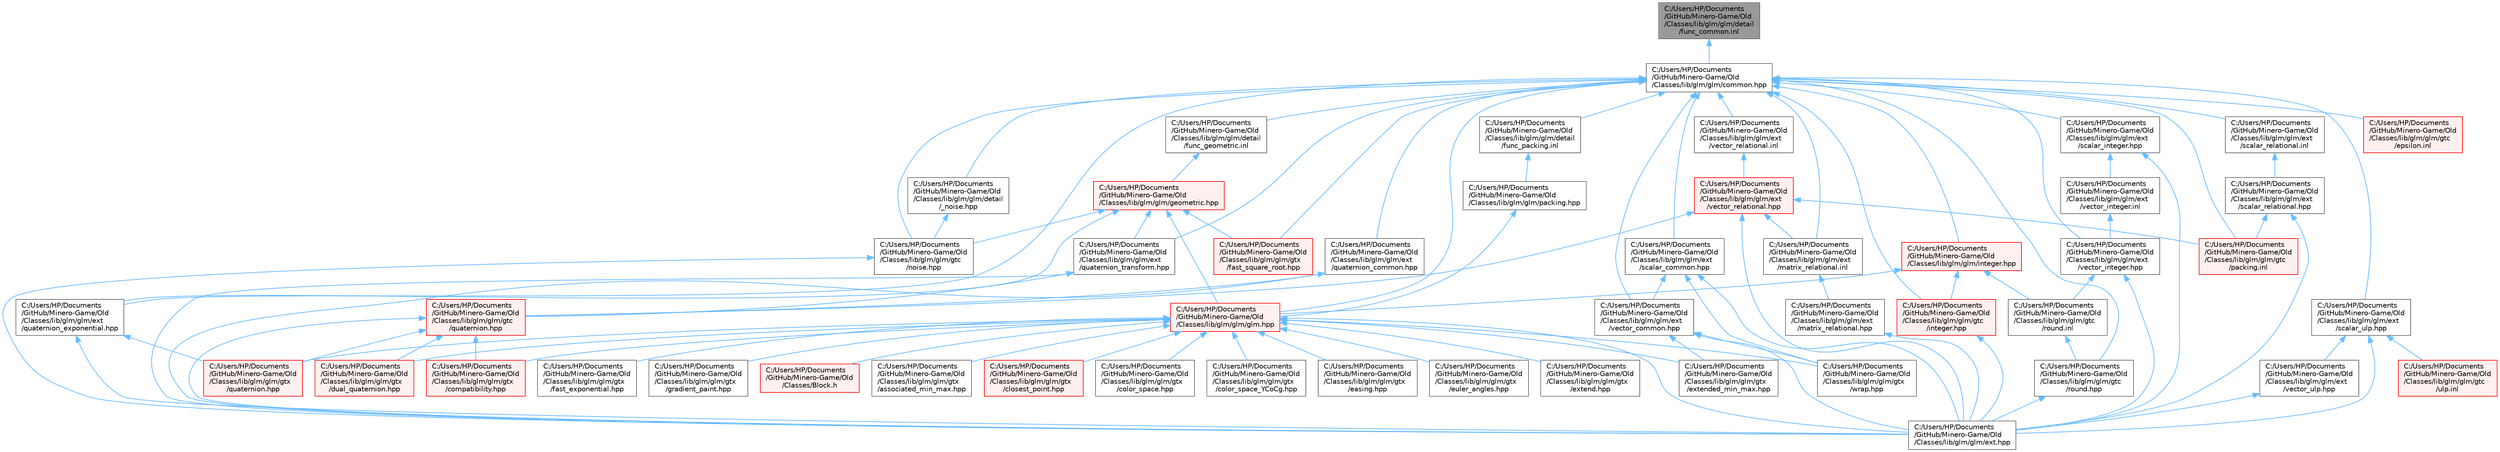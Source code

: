 digraph "C:/Users/HP/Documents/GitHub/Minero-Game/Old/Classes/lib/glm/glm/detail/func_common.inl"
{
 // LATEX_PDF_SIZE
  bgcolor="transparent";
  edge [fontname=Helvetica,fontsize=10,labelfontname=Helvetica,labelfontsize=10];
  node [fontname=Helvetica,fontsize=10,shape=box,height=0.2,width=0.4];
  Node1 [id="Node000001",label="C:/Users/HP/Documents\l/GitHub/Minero-Game/Old\l/Classes/lib/glm/glm/detail\l/func_common.inl",height=0.2,width=0.4,color="gray40", fillcolor="grey60", style="filled", fontcolor="black",tooltip=" "];
  Node1 -> Node2 [id="edge181_Node000001_Node000002",dir="back",color="steelblue1",style="solid",tooltip=" "];
  Node2 [id="Node000002",label="C:/Users/HP/Documents\l/GitHub/Minero-Game/Old\l/Classes/lib/glm/glm/common.hpp",height=0.2,width=0.4,color="grey40", fillcolor="white", style="filled",URL="$_old_2_classes_2lib_2glm_2glm_2common_8hpp.html",tooltip=" "];
  Node2 -> Node3 [id="edge182_Node000002_Node000003",dir="back",color="steelblue1",style="solid",tooltip=" "];
  Node3 [id="Node000003",label="C:/Users/HP/Documents\l/GitHub/Minero-Game/Old\l/Classes/lib/glm/glm/detail\l/_noise.hpp",height=0.2,width=0.4,color="grey40", fillcolor="white", style="filled",URL="$_old_2_classes_2lib_2glm_2glm_2detail_2__noise_8hpp.html",tooltip=" "];
  Node3 -> Node4 [id="edge183_Node000003_Node000004",dir="back",color="steelblue1",style="solid",tooltip=" "];
  Node4 [id="Node000004",label="C:/Users/HP/Documents\l/GitHub/Minero-Game/Old\l/Classes/lib/glm/glm/gtc\l/noise.hpp",height=0.2,width=0.4,color="grey40", fillcolor="white", style="filled",URL="$_old_2_classes_2lib_2glm_2glm_2gtc_2noise_8hpp.html",tooltip=" "];
  Node4 -> Node5 [id="edge184_Node000004_Node000005",dir="back",color="steelblue1",style="solid",tooltip=" "];
  Node5 [id="Node000005",label="C:/Users/HP/Documents\l/GitHub/Minero-Game/Old\l/Classes/lib/glm/glm/ext.hpp",height=0.2,width=0.4,color="grey40", fillcolor="white", style="filled",URL="$_old_2_classes_2lib_2glm_2glm_2ext_8hpp.html",tooltip=" "];
  Node2 -> Node6 [id="edge185_Node000002_Node000006",dir="back",color="steelblue1",style="solid",tooltip=" "];
  Node6 [id="Node000006",label="C:/Users/HP/Documents\l/GitHub/Minero-Game/Old\l/Classes/lib/glm/glm/detail\l/func_geometric.inl",height=0.2,width=0.4,color="grey40", fillcolor="white", style="filled",URL="$_old_2_classes_2lib_2glm_2glm_2detail_2func__geometric_8inl.html",tooltip=" "];
  Node6 -> Node7 [id="edge186_Node000006_Node000007",dir="back",color="steelblue1",style="solid",tooltip=" "];
  Node7 [id="Node000007",label="C:/Users/HP/Documents\l/GitHub/Minero-Game/Old\l/Classes/lib/glm/glm/geometric.hpp",height=0.2,width=0.4,color="red", fillcolor="#FFF0F0", style="filled",URL="$_old_2_classes_2lib_2glm_2glm_2geometric_8hpp.html",tooltip=" "];
  Node7 -> Node141 [id="edge187_Node000007_Node000141",dir="back",color="steelblue1",style="solid",tooltip=" "];
  Node141 [id="Node000141",label="C:/Users/HP/Documents\l/GitHub/Minero-Game/Old\l/Classes/lib/glm/glm/ext\l/quaternion_exponential.hpp",height=0.2,width=0.4,color="grey40", fillcolor="white", style="filled",URL="$_old_2_classes_2lib_2glm_2glm_2ext_2quaternion__exponential_8hpp.html",tooltip=" "];
  Node141 -> Node5 [id="edge188_Node000141_Node000005",dir="back",color="steelblue1",style="solid",tooltip=" "];
  Node141 -> Node70 [id="edge189_Node000141_Node000070",dir="back",color="steelblue1",style="solid",tooltip=" "];
  Node70 [id="Node000070",label="C:/Users/HP/Documents\l/GitHub/Minero-Game/Old\l/Classes/lib/glm/glm/gtx\l/quaternion.hpp",height=0.2,width=0.4,color="red", fillcolor="#FFF0F0", style="filled",URL="$_old_2_classes_2lib_2glm_2glm_2gtx_2quaternion_8hpp.html",tooltip=" "];
  Node7 -> Node145 [id="edge190_Node000007_Node000145",dir="back",color="steelblue1",style="solid",tooltip=" "];
  Node145 [id="Node000145",label="C:/Users/HP/Documents\l/GitHub/Minero-Game/Old\l/Classes/lib/glm/glm/ext\l/quaternion_transform.hpp",height=0.2,width=0.4,color="grey40", fillcolor="white", style="filled",URL="$_old_2_classes_2lib_2glm_2glm_2ext_2quaternion__transform_8hpp.html",tooltip=" "];
  Node145 -> Node5 [id="edge191_Node000145_Node000005",dir="back",color="steelblue1",style="solid",tooltip=" "];
  Node145 -> Node107 [id="edge192_Node000145_Node000107",dir="back",color="steelblue1",style="solid",tooltip=" "];
  Node107 [id="Node000107",label="C:/Users/HP/Documents\l/GitHub/Minero-Game/Old\l/Classes/lib/glm/glm/gtc\l/quaternion.hpp",height=0.2,width=0.4,color="red", fillcolor="#FFF0F0", style="filled",URL="$_old_2_classes_2lib_2glm_2glm_2gtc_2quaternion_8hpp.html",tooltip=" "];
  Node107 -> Node5 [id="edge193_Node000107_Node000005",dir="back",color="steelblue1",style="solid",tooltip=" "];
  Node107 -> Node40 [id="edge194_Node000107_Node000040",dir="back",color="steelblue1",style="solid",tooltip=" "];
  Node40 [id="Node000040",label="C:/Users/HP/Documents\l/GitHub/Minero-Game/Old\l/Classes/lib/glm/glm/gtx\l/compatibility.hpp",height=0.2,width=0.4,color="red", fillcolor="#FFF0F0", style="filled",URL="$_old_2_classes_2lib_2glm_2glm_2gtx_2compatibility_8hpp.html",tooltip=" "];
  Node107 -> Node43 [id="edge195_Node000107_Node000043",dir="back",color="steelblue1",style="solid",tooltip=" "];
  Node43 [id="Node000043",label="C:/Users/HP/Documents\l/GitHub/Minero-Game/Old\l/Classes/lib/glm/glm/gtx\l/dual_quaternion.hpp",height=0.2,width=0.4,color="red", fillcolor="#FFF0F0", style="filled",URL="$_old_2_classes_2lib_2glm_2glm_2gtx_2dual__quaternion_8hpp.html",tooltip=" "];
  Node107 -> Node70 [id="edge196_Node000107_Node000070",dir="back",color="steelblue1",style="solid",tooltip=" "];
  Node7 -> Node18 [id="edge197_Node000007_Node000018",dir="back",color="steelblue1",style="solid",tooltip=" "];
  Node18 [id="Node000018",label="C:/Users/HP/Documents\l/GitHub/Minero-Game/Old\l/Classes/lib/glm/glm/glm.hpp",height=0.2,width=0.4,color="red", fillcolor="#FFF0F0", style="filled",URL="$_old_2_classes_2lib_2glm_2glm_2glm_8hpp.html",tooltip=" "];
  Node18 -> Node19 [id="edge198_Node000018_Node000019",dir="back",color="steelblue1",style="solid",tooltip=" "];
  Node19 [id="Node000019",label="C:/Users/HP/Documents\l/GitHub/Minero-Game/Old\l/Classes/Block.h",height=0.2,width=0.4,color="red", fillcolor="#FFF0F0", style="filled",URL="$_old_2_classes_2_block_8h.html",tooltip=" "];
  Node18 -> Node5 [id="edge199_Node000018_Node000005",dir="back",color="steelblue1",style="solid",tooltip=" "];
  Node18 -> Node35 [id="edge200_Node000018_Node000035",dir="back",color="steelblue1",style="solid",tooltip=" "];
  Node35 [id="Node000035",label="C:/Users/HP/Documents\l/GitHub/Minero-Game/Old\l/Classes/lib/glm/glm/gtx\l/associated_min_max.hpp",height=0.2,width=0.4,color="grey40", fillcolor="white", style="filled",URL="$_old_2_classes_2lib_2glm_2glm_2gtx_2associated__min__max_8hpp.html",tooltip=" "];
  Node18 -> Node36 [id="edge201_Node000018_Node000036",dir="back",color="steelblue1",style="solid",tooltip=" "];
  Node36 [id="Node000036",label="C:/Users/HP/Documents\l/GitHub/Minero-Game/Old\l/Classes/lib/glm/glm/gtx\l/closest_point.hpp",height=0.2,width=0.4,color="red", fillcolor="#FFF0F0", style="filled",URL="$_old_2_classes_2lib_2glm_2glm_2gtx_2closest__point_8hpp.html",tooltip=" "];
  Node18 -> Node38 [id="edge202_Node000018_Node000038",dir="back",color="steelblue1",style="solid",tooltip=" "];
  Node38 [id="Node000038",label="C:/Users/HP/Documents\l/GitHub/Minero-Game/Old\l/Classes/lib/glm/glm/gtx\l/color_space.hpp",height=0.2,width=0.4,color="grey40", fillcolor="white", style="filled",URL="$_old_2_classes_2lib_2glm_2glm_2gtx_2color__space_8hpp.html",tooltip=" "];
  Node18 -> Node39 [id="edge203_Node000018_Node000039",dir="back",color="steelblue1",style="solid",tooltip=" "];
  Node39 [id="Node000039",label="C:/Users/HP/Documents\l/GitHub/Minero-Game/Old\l/Classes/lib/glm/glm/gtx\l/color_space_YCoCg.hpp",height=0.2,width=0.4,color="grey40", fillcolor="white", style="filled",URL="$_old_2_classes_2lib_2glm_2glm_2gtx_2color__space___y_co_cg_8hpp.html",tooltip=" "];
  Node18 -> Node40 [id="edge204_Node000018_Node000040",dir="back",color="steelblue1",style="solid",tooltip=" "];
  Node18 -> Node43 [id="edge205_Node000018_Node000043",dir="back",color="steelblue1",style="solid",tooltip=" "];
  Node18 -> Node49 [id="edge206_Node000018_Node000049",dir="back",color="steelblue1",style="solid",tooltip=" "];
  Node49 [id="Node000049",label="C:/Users/HP/Documents\l/GitHub/Minero-Game/Old\l/Classes/lib/glm/glm/gtx\l/easing.hpp",height=0.2,width=0.4,color="grey40", fillcolor="white", style="filled",URL="$_old_2_classes_2lib_2glm_2glm_2gtx_2easing_8hpp.html",tooltip=" "];
  Node18 -> Node42 [id="edge207_Node000018_Node000042",dir="back",color="steelblue1",style="solid",tooltip=" "];
  Node42 [id="Node000042",label="C:/Users/HP/Documents\l/GitHub/Minero-Game/Old\l/Classes/lib/glm/glm/gtx\l/euler_angles.hpp",height=0.2,width=0.4,color="grey40", fillcolor="white", style="filled",URL="$_old_2_classes_2lib_2glm_2glm_2gtx_2euler__angles_8hpp.html",tooltip=" "];
  Node18 -> Node50 [id="edge208_Node000018_Node000050",dir="back",color="steelblue1",style="solid",tooltip=" "];
  Node50 [id="Node000050",label="C:/Users/HP/Documents\l/GitHub/Minero-Game/Old\l/Classes/lib/glm/glm/gtx\l/extend.hpp",height=0.2,width=0.4,color="grey40", fillcolor="white", style="filled",URL="$_old_2_classes_2lib_2glm_2glm_2gtx_2extend_8hpp.html",tooltip=" "];
  Node18 -> Node51 [id="edge209_Node000018_Node000051",dir="back",color="steelblue1",style="solid",tooltip=" "];
  Node51 [id="Node000051",label="C:/Users/HP/Documents\l/GitHub/Minero-Game/Old\l/Classes/lib/glm/glm/gtx\l/extended_min_max.hpp",height=0.2,width=0.4,color="grey40", fillcolor="white", style="filled",URL="$_old_2_classes_2lib_2glm_2glm_2gtx_2extended__min__max_8hpp.html",tooltip=" "];
  Node18 -> Node52 [id="edge210_Node000018_Node000052",dir="back",color="steelblue1",style="solid",tooltip=" "];
  Node52 [id="Node000052",label="C:/Users/HP/Documents\l/GitHub/Minero-Game/Old\l/Classes/lib/glm/glm/gtx\l/fast_exponential.hpp",height=0.2,width=0.4,color="grey40", fillcolor="white", style="filled",URL="$_old_2_classes_2lib_2glm_2glm_2gtx_2fast__exponential_8hpp.html",tooltip=" "];
  Node18 -> Node53 [id="edge211_Node000018_Node000053",dir="back",color="steelblue1",style="solid",tooltip=" "];
  Node53 [id="Node000053",label="C:/Users/HP/Documents\l/GitHub/Minero-Game/Old\l/Classes/lib/glm/glm/gtx\l/gradient_paint.hpp",height=0.2,width=0.4,color="grey40", fillcolor="white", style="filled",URL="$_old_2_classes_2lib_2glm_2glm_2gtx_2gradient__paint_8hpp.html",tooltip=" "];
  Node18 -> Node70 [id="edge212_Node000018_Node000070",dir="back",color="steelblue1",style="solid",tooltip=" "];
  Node18 -> Node82 [id="edge213_Node000018_Node000082",dir="back",color="steelblue1",style="solid",tooltip=" "];
  Node82 [id="Node000082",label="C:/Users/HP/Documents\l/GitHub/Minero-Game/Old\l/Classes/lib/glm/glm/gtx\l/wrap.hpp",height=0.2,width=0.4,color="grey40", fillcolor="white", style="filled",URL="$_old_2_classes_2lib_2glm_2glm_2gtx_2wrap_8hpp.html",tooltip=" "];
  Node7 -> Node4 [id="edge214_Node000007_Node000004",dir="back",color="steelblue1",style="solid",tooltip=" "];
  Node7 -> Node150 [id="edge215_Node000007_Node000150",dir="back",color="steelblue1",style="solid",tooltip=" "];
  Node150 [id="Node000150",label="C:/Users/HP/Documents\l/GitHub/Minero-Game/Old\l/Classes/lib/glm/glm/gtx\l/fast_square_root.hpp",height=0.2,width=0.4,color="red", fillcolor="#FFF0F0", style="filled",URL="$_old_2_classes_2lib_2glm_2glm_2gtx_2fast__square__root_8hpp.html",tooltip=" "];
  Node2 -> Node153 [id="edge216_Node000002_Node000153",dir="back",color="steelblue1",style="solid",tooltip=" "];
  Node153 [id="Node000153",label="C:/Users/HP/Documents\l/GitHub/Minero-Game/Old\l/Classes/lib/glm/glm/detail\l/func_packing.inl",height=0.2,width=0.4,color="grey40", fillcolor="white", style="filled",URL="$_old_2_classes_2lib_2glm_2glm_2detail_2func__packing_8inl.html",tooltip=" "];
  Node153 -> Node154 [id="edge217_Node000153_Node000154",dir="back",color="steelblue1",style="solid",tooltip=" "];
  Node154 [id="Node000154",label="C:/Users/HP/Documents\l/GitHub/Minero-Game/Old\l/Classes/lib/glm/glm/packing.hpp",height=0.2,width=0.4,color="grey40", fillcolor="white", style="filled",URL="$_old_2_classes_2lib_2glm_2glm_2packing_8hpp.html",tooltip=" "];
  Node154 -> Node18 [id="edge218_Node000154_Node000018",dir="back",color="steelblue1",style="solid",tooltip=" "];
  Node2 -> Node155 [id="edge219_Node000002_Node000155",dir="back",color="steelblue1",style="solid",tooltip=" "];
  Node155 [id="Node000155",label="C:/Users/HP/Documents\l/GitHub/Minero-Game/Old\l/Classes/lib/glm/glm/ext\l/matrix_relational.inl",height=0.2,width=0.4,color="grey40", fillcolor="white", style="filled",URL="$_old_2_classes_2lib_2glm_2glm_2ext_2matrix__relational_8inl.html",tooltip=" "];
  Node155 -> Node156 [id="edge220_Node000155_Node000156",dir="back",color="steelblue1",style="solid",tooltip=" "];
  Node156 [id="Node000156",label="C:/Users/HP/Documents\l/GitHub/Minero-Game/Old\l/Classes/lib/glm/glm/ext\l/matrix_relational.hpp",height=0.2,width=0.4,color="grey40", fillcolor="white", style="filled",URL="$_old_2_classes_2lib_2glm_2glm_2ext_2matrix__relational_8hpp.html",tooltip=" "];
  Node156 -> Node5 [id="edge221_Node000156_Node000005",dir="back",color="steelblue1",style="solid",tooltip=" "];
  Node2 -> Node144 [id="edge222_Node000002_Node000144",dir="back",color="steelblue1",style="solid",tooltip=" "];
  Node144 [id="Node000144",label="C:/Users/HP/Documents\l/GitHub/Minero-Game/Old\l/Classes/lib/glm/glm/ext\l/quaternion_common.hpp",height=0.2,width=0.4,color="grey40", fillcolor="white", style="filled",URL="$_old_2_classes_2lib_2glm_2glm_2ext_2quaternion__common_8hpp.html",tooltip=" "];
  Node144 -> Node5 [id="edge223_Node000144_Node000005",dir="back",color="steelblue1",style="solid",tooltip=" "];
  Node144 -> Node107 [id="edge224_Node000144_Node000107",dir="back",color="steelblue1",style="solid",tooltip=" "];
  Node2 -> Node141 [id="edge225_Node000002_Node000141",dir="back",color="steelblue1",style="solid",tooltip=" "];
  Node2 -> Node145 [id="edge226_Node000002_Node000145",dir="back",color="steelblue1",style="solid",tooltip=" "];
  Node2 -> Node157 [id="edge227_Node000002_Node000157",dir="back",color="steelblue1",style="solid",tooltip=" "];
  Node157 [id="Node000157",label="C:/Users/HP/Documents\l/GitHub/Minero-Game/Old\l/Classes/lib/glm/glm/ext\l/scalar_common.hpp",height=0.2,width=0.4,color="grey40", fillcolor="white", style="filled",URL="$_old_2_classes_2lib_2glm_2glm_2ext_2scalar__common_8hpp.html",tooltip=" "];
  Node157 -> Node5 [id="edge228_Node000157_Node000005",dir="back",color="steelblue1",style="solid",tooltip=" "];
  Node157 -> Node158 [id="edge229_Node000157_Node000158",dir="back",color="steelblue1",style="solid",tooltip=" "];
  Node158 [id="Node000158",label="C:/Users/HP/Documents\l/GitHub/Minero-Game/Old\l/Classes/lib/glm/glm/ext\l/vector_common.hpp",height=0.2,width=0.4,color="grey40", fillcolor="white", style="filled",URL="$_old_2_classes_2lib_2glm_2glm_2ext_2vector__common_8hpp.html",tooltip=" "];
  Node158 -> Node5 [id="edge230_Node000158_Node000005",dir="back",color="steelblue1",style="solid",tooltip=" "];
  Node158 -> Node51 [id="edge231_Node000158_Node000051",dir="back",color="steelblue1",style="solid",tooltip=" "];
  Node158 -> Node82 [id="edge232_Node000158_Node000082",dir="back",color="steelblue1",style="solid",tooltip=" "];
  Node157 -> Node82 [id="edge233_Node000157_Node000082",dir="back",color="steelblue1",style="solid",tooltip=" "];
  Node2 -> Node159 [id="edge234_Node000002_Node000159",dir="back",color="steelblue1",style="solid",tooltip=" "];
  Node159 [id="Node000159",label="C:/Users/HP/Documents\l/GitHub/Minero-Game/Old\l/Classes/lib/glm/glm/ext\l/scalar_integer.hpp",height=0.2,width=0.4,color="grey40", fillcolor="white", style="filled",URL="$_old_2_classes_2lib_2glm_2glm_2ext_2scalar__integer_8hpp.html",tooltip=" "];
  Node159 -> Node5 [id="edge235_Node000159_Node000005",dir="back",color="steelblue1",style="solid",tooltip=" "];
  Node159 -> Node160 [id="edge236_Node000159_Node000160",dir="back",color="steelblue1",style="solid",tooltip=" "];
  Node160 [id="Node000160",label="C:/Users/HP/Documents\l/GitHub/Minero-Game/Old\l/Classes/lib/glm/glm/ext\l/vector_integer.inl",height=0.2,width=0.4,color="grey40", fillcolor="white", style="filled",URL="$_old_2_classes_2lib_2glm_2glm_2ext_2vector__integer_8inl.html",tooltip=" "];
  Node160 -> Node161 [id="edge237_Node000160_Node000161",dir="back",color="steelblue1",style="solid",tooltip=" "];
  Node161 [id="Node000161",label="C:/Users/HP/Documents\l/GitHub/Minero-Game/Old\l/Classes/lib/glm/glm/ext\l/vector_integer.hpp",height=0.2,width=0.4,color="grey40", fillcolor="white", style="filled",URL="$_old_2_classes_2lib_2glm_2glm_2ext_2vector__integer_8hpp.html",tooltip=" "];
  Node161 -> Node5 [id="edge238_Node000161_Node000005",dir="back",color="steelblue1",style="solid",tooltip=" "];
  Node161 -> Node162 [id="edge239_Node000161_Node000162",dir="back",color="steelblue1",style="solid",tooltip=" "];
  Node162 [id="Node000162",label="C:/Users/HP/Documents\l/GitHub/Minero-Game/Old\l/Classes/lib/glm/glm/gtc\l/round.inl",height=0.2,width=0.4,color="grey40", fillcolor="white", style="filled",URL="$_old_2_classes_2lib_2glm_2glm_2gtc_2round_8inl.html",tooltip=" "];
  Node162 -> Node163 [id="edge240_Node000162_Node000163",dir="back",color="steelblue1",style="solid",tooltip=" "];
  Node163 [id="Node000163",label="C:/Users/HP/Documents\l/GitHub/Minero-Game/Old\l/Classes/lib/glm/glm/gtc\l/round.hpp",height=0.2,width=0.4,color="grey40", fillcolor="white", style="filled",URL="$_old_2_classes_2lib_2glm_2glm_2gtc_2round_8hpp.html",tooltip=" "];
  Node163 -> Node5 [id="edge241_Node000163_Node000005",dir="back",color="steelblue1",style="solid",tooltip=" "];
  Node2 -> Node164 [id="edge242_Node000002_Node000164",dir="back",color="steelblue1",style="solid",tooltip=" "];
  Node164 [id="Node000164",label="C:/Users/HP/Documents\l/GitHub/Minero-Game/Old\l/Classes/lib/glm/glm/ext\l/scalar_relational.inl",height=0.2,width=0.4,color="grey40", fillcolor="white", style="filled",URL="$_old_2_classes_2lib_2glm_2glm_2ext_2scalar__relational_8inl.html",tooltip=" "];
  Node164 -> Node165 [id="edge243_Node000164_Node000165",dir="back",color="steelblue1",style="solid",tooltip=" "];
  Node165 [id="Node000165",label="C:/Users/HP/Documents\l/GitHub/Minero-Game/Old\l/Classes/lib/glm/glm/ext\l/scalar_relational.hpp",height=0.2,width=0.4,color="grey40", fillcolor="white", style="filled",URL="$_old_2_classes_2lib_2glm_2glm_2ext_2scalar__relational_8hpp.html",tooltip=" "];
  Node165 -> Node5 [id="edge244_Node000165_Node000005",dir="back",color="steelblue1",style="solid",tooltip=" "];
  Node165 -> Node166 [id="edge245_Node000165_Node000166",dir="back",color="steelblue1",style="solid",tooltip=" "];
  Node166 [id="Node000166",label="C:/Users/HP/Documents\l/GitHub/Minero-Game/Old\l/Classes/lib/glm/glm/gtc\l/packing.inl",height=0.2,width=0.4,color="red", fillcolor="#FFF0F0", style="filled",URL="$_old_2_classes_2lib_2glm_2glm_2gtc_2packing_8inl.html",tooltip=" "];
  Node2 -> Node167 [id="edge246_Node000002_Node000167",dir="back",color="steelblue1",style="solid",tooltip=" "];
  Node167 [id="Node000167",label="C:/Users/HP/Documents\l/GitHub/Minero-Game/Old\l/Classes/lib/glm/glm/ext\l/scalar_ulp.hpp",height=0.2,width=0.4,color="grey40", fillcolor="white", style="filled",URL="$_old_2_classes_2lib_2glm_2glm_2ext_2scalar__ulp_8hpp.html",tooltip=" "];
  Node167 -> Node5 [id="edge247_Node000167_Node000005",dir="back",color="steelblue1",style="solid",tooltip=" "];
  Node167 -> Node168 [id="edge248_Node000167_Node000168",dir="back",color="steelblue1",style="solid",tooltip=" "];
  Node168 [id="Node000168",label="C:/Users/HP/Documents\l/GitHub/Minero-Game/Old\l/Classes/lib/glm/glm/ext\l/vector_ulp.hpp",height=0.2,width=0.4,color="grey40", fillcolor="white", style="filled",URL="$_old_2_classes_2lib_2glm_2glm_2ext_2vector__ulp_8hpp.html",tooltip=" "];
  Node168 -> Node5 [id="edge249_Node000168_Node000005",dir="back",color="steelblue1",style="solid",tooltip=" "];
  Node167 -> Node169 [id="edge250_Node000167_Node000169",dir="back",color="steelblue1",style="solid",tooltip=" "];
  Node169 [id="Node000169",label="C:/Users/HP/Documents\l/GitHub/Minero-Game/Old\l/Classes/lib/glm/glm/gtc\l/ulp.inl",height=0.2,width=0.4,color="red", fillcolor="#FFF0F0", style="filled",URL="$_old_2_classes_2lib_2glm_2glm_2gtc_2ulp_8inl.html",tooltip=" "];
  Node2 -> Node158 [id="edge251_Node000002_Node000158",dir="back",color="steelblue1",style="solid",tooltip=" "];
  Node2 -> Node161 [id="edge252_Node000002_Node000161",dir="back",color="steelblue1",style="solid",tooltip=" "];
  Node2 -> Node171 [id="edge253_Node000002_Node000171",dir="back",color="steelblue1",style="solid",tooltip=" "];
  Node171 [id="Node000171",label="C:/Users/HP/Documents\l/GitHub/Minero-Game/Old\l/Classes/lib/glm/glm/ext\l/vector_relational.inl",height=0.2,width=0.4,color="grey40", fillcolor="white", style="filled",URL="$_old_2_classes_2lib_2glm_2glm_2ext_2vector__relational_8inl.html",tooltip=" "];
  Node171 -> Node172 [id="edge254_Node000171_Node000172",dir="back",color="steelblue1",style="solid",tooltip=" "];
  Node172 [id="Node000172",label="C:/Users/HP/Documents\l/GitHub/Minero-Game/Old\l/Classes/lib/glm/glm/ext\l/vector_relational.hpp",height=0.2,width=0.4,color="red", fillcolor="#FFF0F0", style="filled",URL="$_old_2_classes_2lib_2glm_2glm_2ext_2vector__relational_8hpp.html",tooltip=" "];
  Node172 -> Node5 [id="edge255_Node000172_Node000005",dir="back",color="steelblue1",style="solid",tooltip=" "];
  Node172 -> Node155 [id="edge256_Node000172_Node000155",dir="back",color="steelblue1",style="solid",tooltip=" "];
  Node172 -> Node166 [id="edge257_Node000172_Node000166",dir="back",color="steelblue1",style="solid",tooltip=" "];
  Node172 -> Node107 [id="edge258_Node000172_Node000107",dir="back",color="steelblue1",style="solid",tooltip=" "];
  Node2 -> Node18 [id="edge259_Node000002_Node000018",dir="back",color="steelblue1",style="solid",tooltip=" "];
  Node2 -> Node174 [id="edge260_Node000002_Node000174",dir="back",color="steelblue1",style="solid",tooltip=" "];
  Node174 [id="Node000174",label="C:/Users/HP/Documents\l/GitHub/Minero-Game/Old\l/Classes/lib/glm/glm/gtc\l/epsilon.inl",height=0.2,width=0.4,color="red", fillcolor="#FFF0F0", style="filled",URL="$_old_2_classes_2lib_2glm_2glm_2gtc_2epsilon_8inl.html",tooltip=" "];
  Node2 -> Node179 [id="edge261_Node000002_Node000179",dir="back",color="steelblue1",style="solid",tooltip=" "];
  Node179 [id="Node000179",label="C:/Users/HP/Documents\l/GitHub/Minero-Game/Old\l/Classes/lib/glm/glm/gtc\l/integer.hpp",height=0.2,width=0.4,color="red", fillcolor="#FFF0F0", style="filled",URL="$_old_2_classes_2lib_2glm_2glm_2gtc_2integer_8hpp.html",tooltip=" "];
  Node179 -> Node5 [id="edge262_Node000179_Node000005",dir="back",color="steelblue1",style="solid",tooltip=" "];
  Node2 -> Node4 [id="edge263_Node000002_Node000004",dir="back",color="steelblue1",style="solid",tooltip=" "];
  Node2 -> Node166 [id="edge264_Node000002_Node000166",dir="back",color="steelblue1",style="solid",tooltip=" "];
  Node2 -> Node163 [id="edge265_Node000002_Node000163",dir="back",color="steelblue1",style="solid",tooltip=" "];
  Node2 -> Node150 [id="edge266_Node000002_Node000150",dir="back",color="steelblue1",style="solid",tooltip=" "];
  Node2 -> Node180 [id="edge267_Node000002_Node000180",dir="back",color="steelblue1",style="solid",tooltip=" "];
  Node180 [id="Node000180",label="C:/Users/HP/Documents\l/GitHub/Minero-Game/Old\l/Classes/lib/glm/glm/integer.hpp",height=0.2,width=0.4,color="red", fillcolor="#FFF0F0", style="filled",URL="$_old_2_classes_2lib_2glm_2glm_2integer_8hpp.html",tooltip=" "];
  Node180 -> Node18 [id="edge268_Node000180_Node000018",dir="back",color="steelblue1",style="solid",tooltip=" "];
  Node180 -> Node179 [id="edge269_Node000180_Node000179",dir="back",color="steelblue1",style="solid",tooltip=" "];
  Node180 -> Node162 [id="edge270_Node000180_Node000162",dir="back",color="steelblue1",style="solid",tooltip=" "];
}
